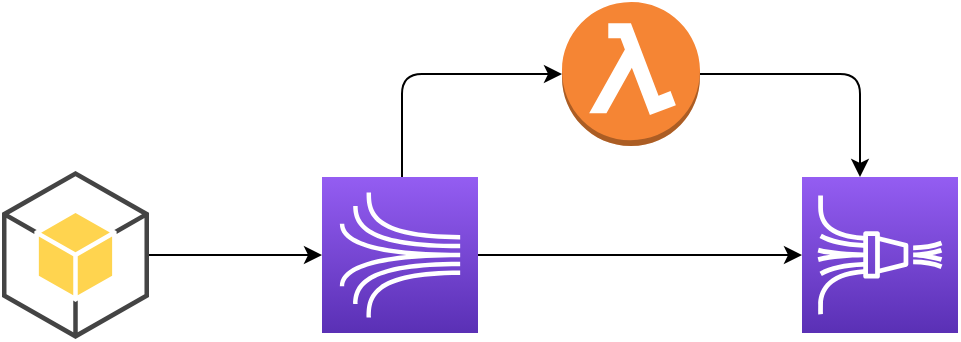 <mxfile version="12.7.0" type="github"><diagram id="I4_b89pJyK5yKUSI2D77" name="Page-1"><mxGraphModel dx="1186" dy="710" grid="1" gridSize="10" guides="1" tooltips="1" connect="1" arrows="1" fold="1" page="1" pageScale="1" pageWidth="1100" pageHeight="850" math="0" shadow="0"><root><mxCell id="0"/><mxCell id="1" parent="0"/><mxCell id="msdwBEozecvnglc0cFIi-12" style="edgeStyle=orthogonalEdgeStyle;rounded=0;orthogonalLoop=1;jettySize=auto;html=1;" edge="1" parent="1" source="msdwBEozecvnglc0cFIi-5" target="msdwBEozecvnglc0cFIi-11"><mxGeometry relative="1" as="geometry"/></mxCell><mxCell id="msdwBEozecvnglc0cFIi-5" value="" style="outlineConnect=0;fontColor=#232F3E;gradientColor=#945DF2;gradientDirection=north;fillColor=#5A30B5;strokeColor=#ffffff;dashed=0;verticalLabelPosition=bottom;verticalAlign=top;align=center;html=1;fontSize=12;fontStyle=0;aspect=fixed;shape=mxgraph.aws4.resourceIcon;resIcon=mxgraph.aws4.kinesis;" vertex="1" parent="1"><mxGeometry x="210" y="247.5" width="78" height="78" as="geometry"/></mxCell><mxCell id="msdwBEozecvnglc0cFIi-10" style="edgeStyle=orthogonalEdgeStyle;rounded=0;orthogonalLoop=1;jettySize=auto;html=1;exitX=1;exitY=0.5;exitDx=0;exitDy=0;exitPerimeter=0;" edge="1" parent="1" source="msdwBEozecvnglc0cFIi-9" target="msdwBEozecvnglc0cFIi-5"><mxGeometry relative="1" as="geometry"/></mxCell><mxCell id="msdwBEozecvnglc0cFIi-9" value="" style="outlineConnect=0;dashed=0;verticalLabelPosition=bottom;verticalAlign=top;align=center;html=1;shape=mxgraph.aws3.android;fillColor=#FFD44F;gradientColor=none;" vertex="1" parent="1"><mxGeometry x="50" y="244.5" width="73.5" height="84" as="geometry"/></mxCell><mxCell id="msdwBEozecvnglc0cFIi-11" value="" style="outlineConnect=0;fontColor=#232F3E;gradientColor=#945DF2;gradientDirection=north;fillColor=#5A30B5;strokeColor=#ffffff;dashed=0;verticalLabelPosition=bottom;verticalAlign=top;align=center;html=1;fontSize=12;fontStyle=0;aspect=fixed;shape=mxgraph.aws4.resourceIcon;resIcon=mxgraph.aws4.kinesis_data_firehose;" vertex="1" parent="1"><mxGeometry x="450" y="247.5" width="78" height="78" as="geometry"/></mxCell><mxCell id="msdwBEozecvnglc0cFIi-16" value="" style="edgeStyle=segmentEdgeStyle;endArrow=classic;html=1;exitX=1;exitY=0.5;exitDx=0;exitDy=0;exitPerimeter=0;" edge="1" parent="1" source="msdwBEozecvnglc0cFIi-17" target="msdwBEozecvnglc0cFIi-11"><mxGeometry width="50" height="50" relative="1" as="geometry"><mxPoint x="250" y="220" as="sourcePoint"/><mxPoint x="480" y="210" as="targetPoint"/><Array as="points"><mxPoint x="479" y="196"/></Array></mxGeometry></mxCell><mxCell id="msdwBEozecvnglc0cFIi-17" value="" style="outlineConnect=0;dashed=0;verticalLabelPosition=bottom;verticalAlign=top;align=center;html=1;shape=mxgraph.aws3.lambda_function;fillColor=#F58534;gradientColor=none;" vertex="1" parent="1"><mxGeometry x="330" y="160" width="69" height="72" as="geometry"/></mxCell><mxCell id="msdwBEozecvnglc0cFIi-18" value="" style="edgeStyle=segmentEdgeStyle;endArrow=classic;html=1;entryX=0;entryY=0.5;entryDx=0;entryDy=0;entryPerimeter=0;" edge="1" parent="1" source="msdwBEozecvnglc0cFIi-5" target="msdwBEozecvnglc0cFIi-17"><mxGeometry width="50" height="50" relative="1" as="geometry"><mxPoint x="250" y="247.5" as="sourcePoint"/><mxPoint x="479" y="247.5" as="targetPoint"/><Array as="points"><mxPoint x="250" y="196"/></Array></mxGeometry></mxCell></root></mxGraphModel></diagram></mxfile>